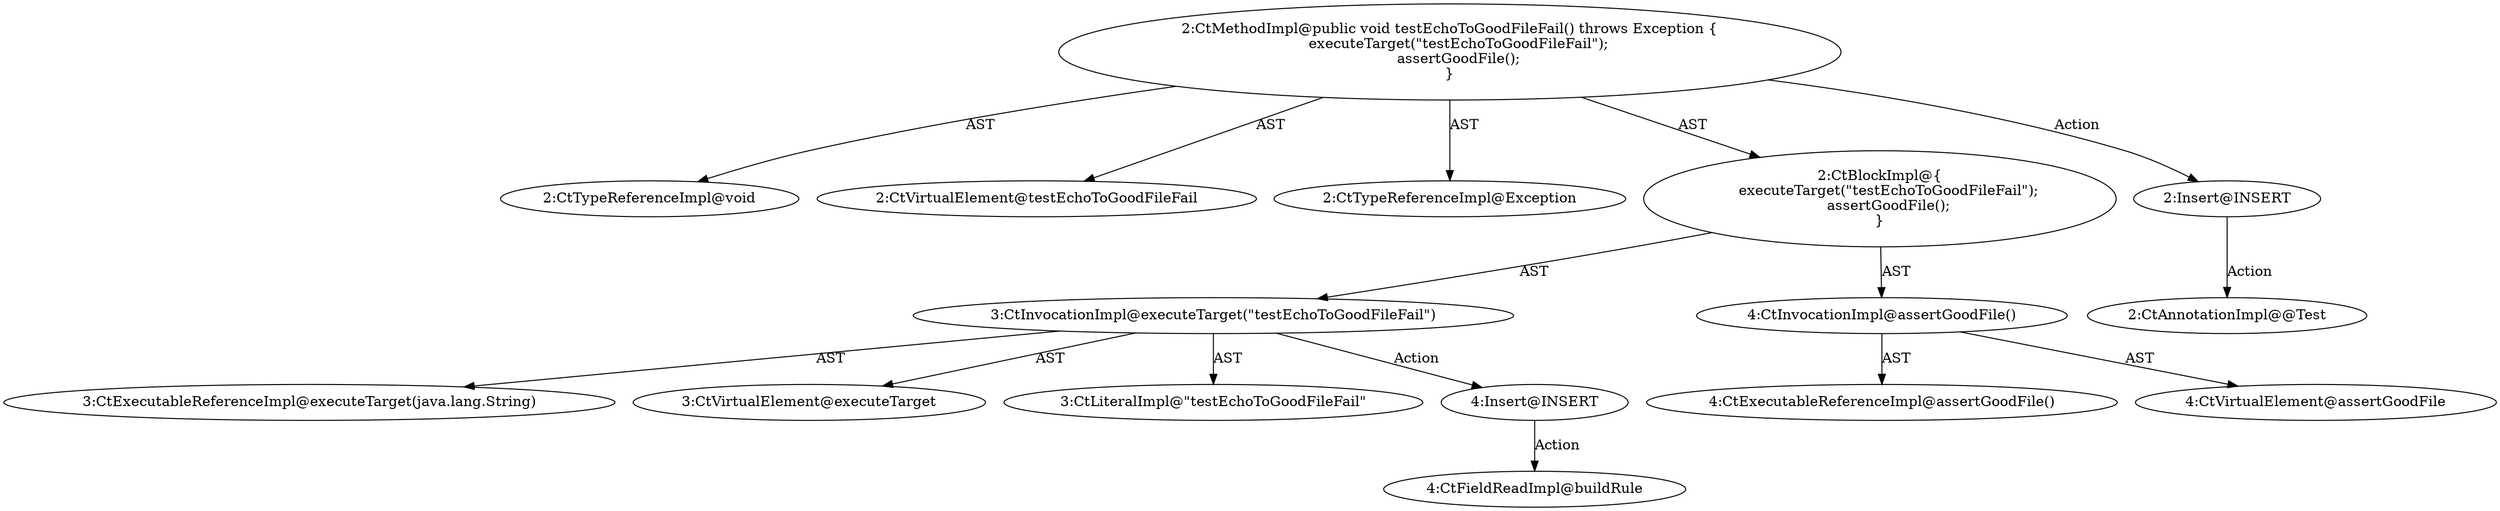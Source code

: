 digraph "testEchoToGoodFileFail#?" {
0 [label="2:CtTypeReferenceImpl@void" shape=ellipse]
1 [label="2:CtVirtualElement@testEchoToGoodFileFail" shape=ellipse]
2 [label="2:CtTypeReferenceImpl@Exception" shape=ellipse]
3 [label="3:CtExecutableReferenceImpl@executeTarget(java.lang.String)" shape=ellipse]
4 [label="3:CtVirtualElement@executeTarget" shape=ellipse]
5 [label="3:CtLiteralImpl@\"testEchoToGoodFileFail\"" shape=ellipse]
6 [label="3:CtInvocationImpl@executeTarget(\"testEchoToGoodFileFail\")" shape=ellipse]
7 [label="4:CtExecutableReferenceImpl@assertGoodFile()" shape=ellipse]
8 [label="4:CtVirtualElement@assertGoodFile" shape=ellipse]
9 [label="4:CtInvocationImpl@assertGoodFile()" shape=ellipse]
10 [label="2:CtBlockImpl@\{
    executeTarget(\"testEchoToGoodFileFail\");
    assertGoodFile();
\}" shape=ellipse]
11 [label="2:CtMethodImpl@public void testEchoToGoodFileFail() throws Exception \{
    executeTarget(\"testEchoToGoodFileFail\");
    assertGoodFile();
\}" shape=ellipse]
12 [label="2:Insert@INSERT" shape=ellipse]
13 [label="2:CtAnnotationImpl@@Test" shape=ellipse]
14 [label="4:Insert@INSERT" shape=ellipse]
15 [label="4:CtFieldReadImpl@buildRule" shape=ellipse]
6 -> 4 [label="AST"];
6 -> 3 [label="AST"];
6 -> 5 [label="AST"];
6 -> 14 [label="Action"];
9 -> 8 [label="AST"];
9 -> 7 [label="AST"];
10 -> 6 [label="AST"];
10 -> 9 [label="AST"];
11 -> 1 [label="AST"];
11 -> 0 [label="AST"];
11 -> 2 [label="AST"];
11 -> 10 [label="AST"];
11 -> 12 [label="Action"];
12 -> 13 [label="Action"];
14 -> 15 [label="Action"];
}